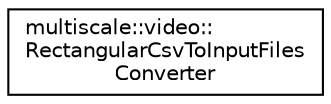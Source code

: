 digraph "Graphical Class Hierarchy"
{
  edge [fontname="Helvetica",fontsize="10",labelfontname="Helvetica",labelfontsize="10"];
  node [fontname="Helvetica",fontsize="10",shape=record];
  rankdir="LR";
  Node1 [label="multiscale::video::\lRectangularCsvToInputFiles\lConverter",height=0.2,width=0.4,color="black", fillcolor="white", style="filled",URL="$classmultiscale_1_1video_1_1RectangularCsvToInputFilesConverter.html"];
}
